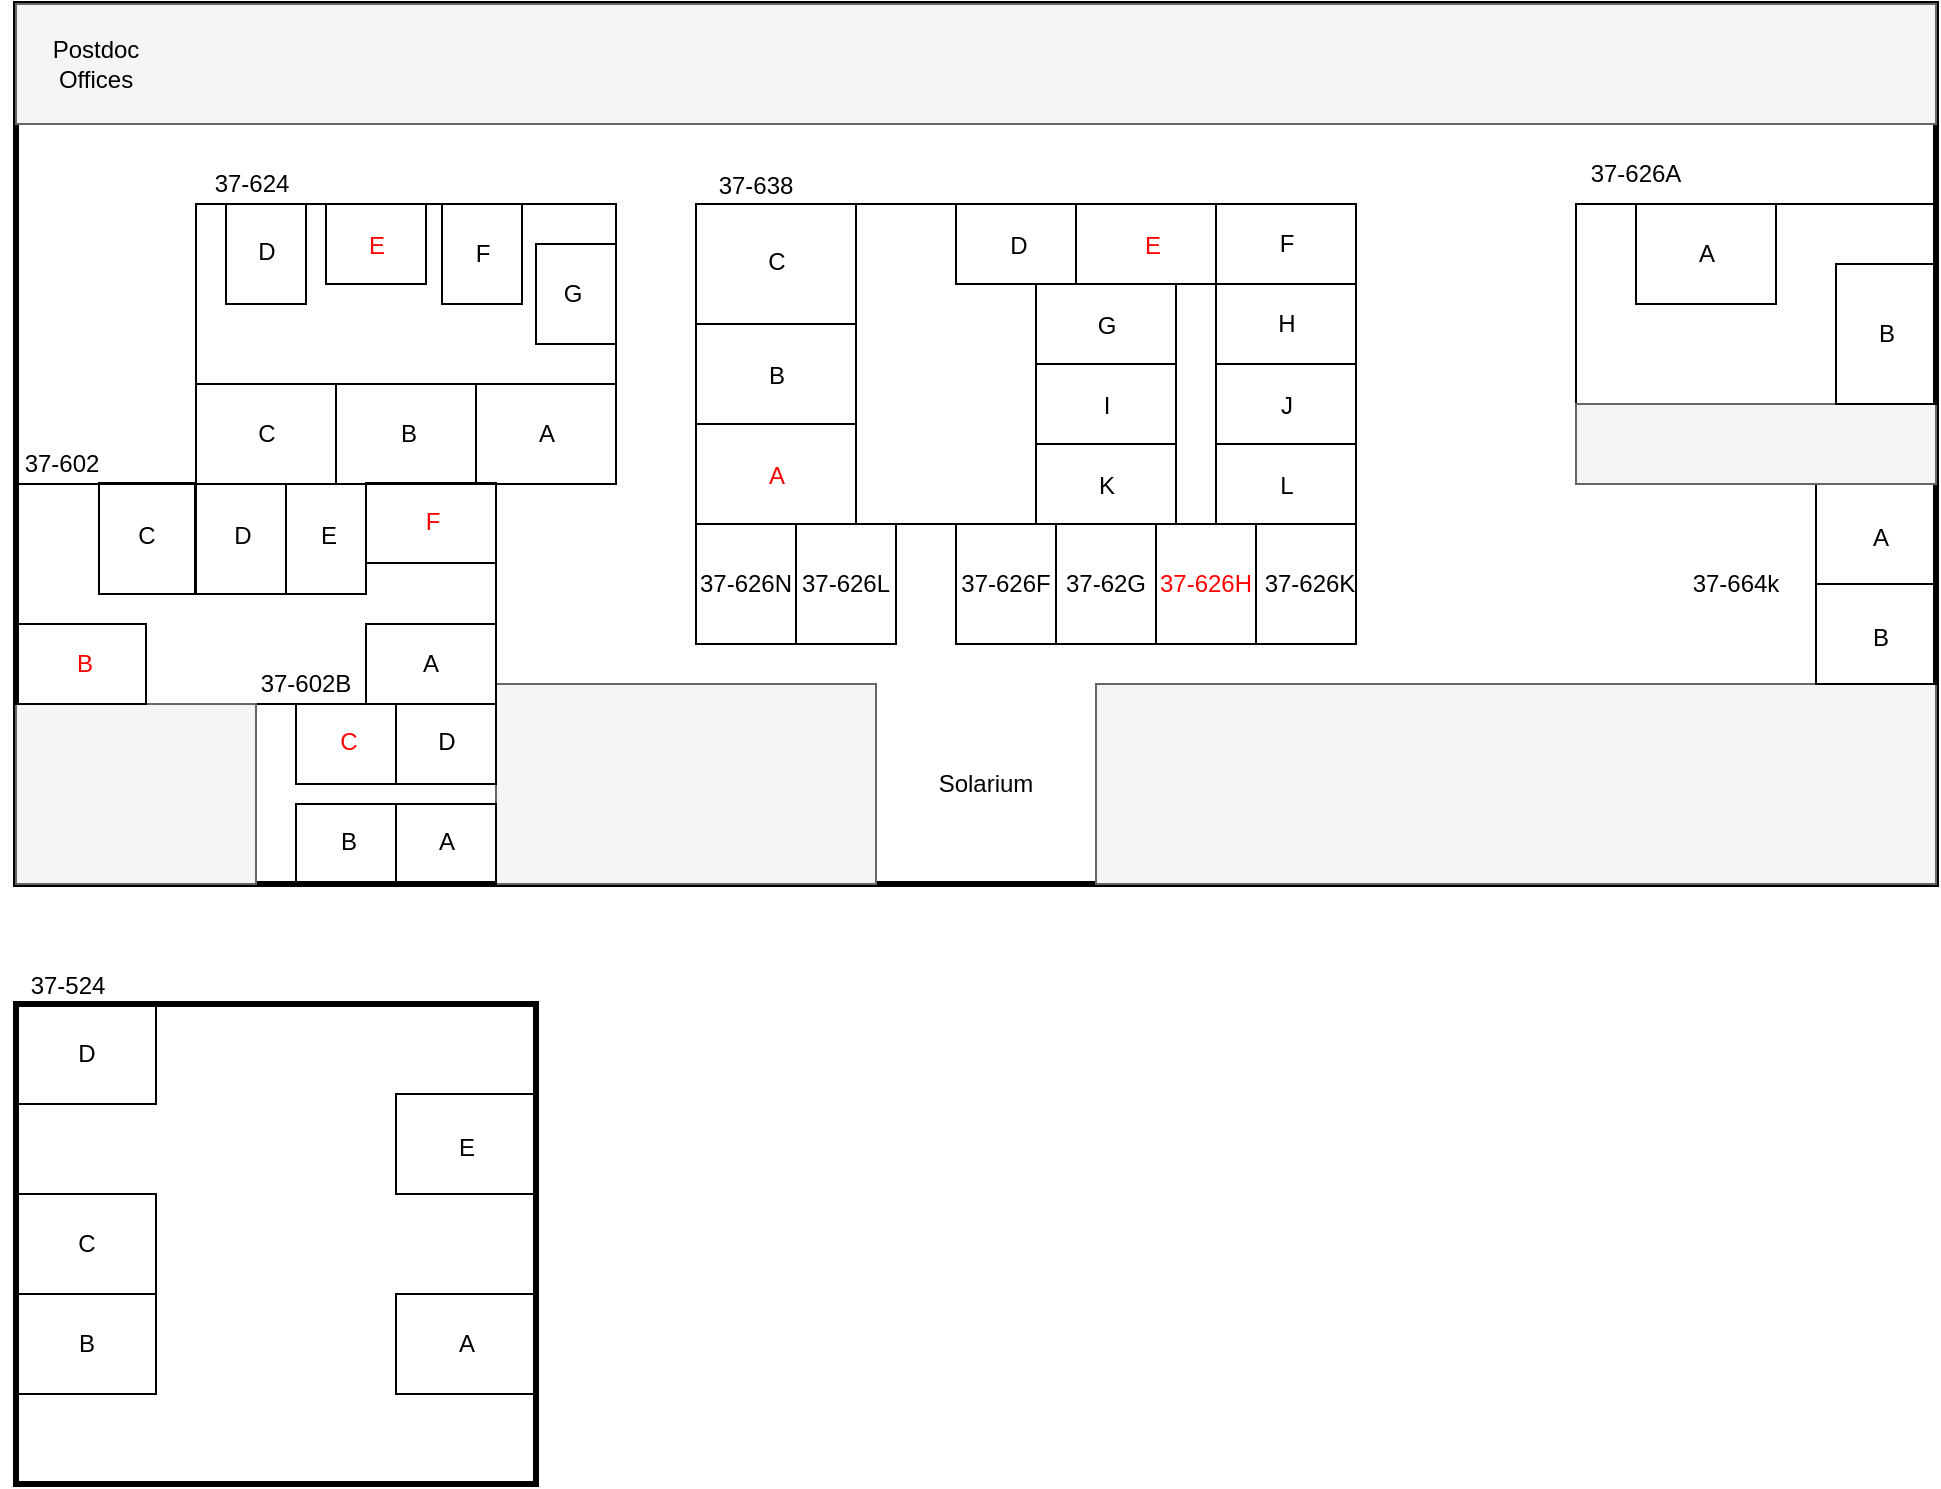 <mxfile version="24.0.1" type="github">
  <diagram name="Page-1" id="cr1Za1uVQgATXjZ6iJ6d">
    <mxGraphModel dx="1077" dy="583" grid="1" gridSize="10" guides="1" tooltips="1" connect="1" arrows="1" fold="1" page="1" pageScale="1" pageWidth="1100" pageHeight="850" math="0" shadow="0">
      <root>
        <mxCell id="0" />
        <mxCell id="1" parent="0" />
        <mxCell id="AhOhHvn87h0xQgYjtJXQ-2" value="" style="rounded=0;whiteSpace=wrap;html=1;fillColor=none;strokeWidth=3;" parent="1" vertex="1">
          <mxGeometry x="60" y="60" width="960" height="440" as="geometry" />
        </mxCell>
        <mxCell id="AhOhHvn87h0xQgYjtJXQ-3" value="" style="rounded=0;whiteSpace=wrap;html=1;strokeWidth=3;fillColor=none;" parent="1" vertex="1">
          <mxGeometry x="60" y="560" width="260" height="240" as="geometry" />
        </mxCell>
        <mxCell id="AhOhHvn87h0xQgYjtJXQ-5" value="" style="rounded=0;whiteSpace=wrap;html=1;fillColor=#f5f5f5;fontColor=#333333;strokeColor=#666666;shadow=0;glass=0;" parent="1" vertex="1">
          <mxGeometry x="60" y="60" width="960" height="60" as="geometry" />
        </mxCell>
        <mxCell id="AhOhHvn87h0xQgYjtJXQ-6" value="Postdoc Offices" style="text;html=1;strokeColor=none;fillColor=none;align=center;verticalAlign=middle;whiteSpace=wrap;rounded=0;" parent="1" vertex="1">
          <mxGeometry x="70" y="75" width="60" height="30" as="geometry" />
        </mxCell>
        <mxCell id="AhOhHvn87h0xQgYjtJXQ-7" value="" style="rounded=0;whiteSpace=wrap;html=1;fillColor=none;" parent="1" vertex="1">
          <mxGeometry x="150" y="160" width="210" height="140" as="geometry" />
        </mxCell>
        <mxCell id="AhOhHvn87h0xQgYjtJXQ-9" value="" style="rounded=0;whiteSpace=wrap;html=1;fillColor=none;" parent="1" vertex="1">
          <mxGeometry x="60" y="300" width="240" height="110" as="geometry" />
        </mxCell>
        <mxCell id="AhOhHvn87h0xQgYjtJXQ-11" value="" style="rounded=0;whiteSpace=wrap;html=1;fillColor=#f5f5f5;fontColor=#333333;strokeColor=#666666;" parent="1" vertex="1">
          <mxGeometry x="300" y="400" width="190" height="100" as="geometry" />
        </mxCell>
        <mxCell id="-M64CqVJRw943yaDAng4-1" value="" style="rounded=0;whiteSpace=wrap;html=1;fillColor=#f5f5f5;fontColor=#333333;strokeColor=#666666;" parent="1" vertex="1">
          <mxGeometry x="600" y="400" width="420" height="100" as="geometry" />
        </mxCell>
        <mxCell id="-M64CqVJRw943yaDAng4-2" value="" style="rounded=0;whiteSpace=wrap;html=1;fillColor=none;" parent="1" vertex="1">
          <mxGeometry x="400" y="160" width="330" height="160" as="geometry" />
        </mxCell>
        <mxCell id="-M64CqVJRw943yaDAng4-3" value="" style="rounded=0;whiteSpace=wrap;html=1;fillColor=none;" parent="1" vertex="1">
          <mxGeometry x="530" y="320" width="50" height="60" as="geometry" />
        </mxCell>
        <mxCell id="-M64CqVJRw943yaDAng4-4" value="" style="rounded=0;whiteSpace=wrap;html=1;fillColor=none;" parent="1" vertex="1">
          <mxGeometry x="400" y="320" width="50" height="60" as="geometry" />
        </mxCell>
        <mxCell id="-M64CqVJRw943yaDAng4-5" value="" style="rounded=0;whiteSpace=wrap;html=1;fillColor=none;" parent="1" vertex="1">
          <mxGeometry x="840" y="160" width="180" height="100" as="geometry" />
        </mxCell>
        <mxCell id="-M64CqVJRw943yaDAng4-6" value="" style="rounded=0;whiteSpace=wrap;html=1;fillColor=none;" parent="1" vertex="1">
          <mxGeometry x="400" y="270" width="80" height="50" as="geometry" />
        </mxCell>
        <mxCell id="-M64CqVJRw943yaDAng4-7" value="" style="rounded=0;whiteSpace=wrap;html=1;fillColor=none;" parent="1" vertex="1">
          <mxGeometry x="400" y="220" width="80" height="50" as="geometry" />
        </mxCell>
        <mxCell id="-M64CqVJRw943yaDAng4-8" value="" style="rounded=0;whiteSpace=wrap;html=1;fillColor=none;" parent="1" vertex="1">
          <mxGeometry x="400" y="160" width="80" height="60" as="geometry" />
        </mxCell>
        <mxCell id="-M64CqVJRw943yaDAng4-9" value="" style="rounded=0;whiteSpace=wrap;html=1;fillColor=none;" parent="1" vertex="1">
          <mxGeometry x="960" y="350" width="60" height="50" as="geometry" />
        </mxCell>
        <mxCell id="-M64CqVJRw943yaDAng4-10" value="" style="rounded=0;whiteSpace=wrap;html=1;fillColor=none;" parent="1" vertex="1">
          <mxGeometry x="960" y="300" width="60" height="50" as="geometry" />
        </mxCell>
        <mxCell id="-M64CqVJRw943yaDAng4-11" value="" style="rounded=0;whiteSpace=wrap;html=1;fillColor=none;" parent="1" vertex="1">
          <mxGeometry x="530" y="160" width="60" height="40" as="geometry" />
        </mxCell>
        <mxCell id="-M64CqVJRw943yaDAng4-12" value="" style="rounded=0;whiteSpace=wrap;html=1;fillColor=none;" parent="1" vertex="1">
          <mxGeometry x="590" y="160" width="70" height="40" as="geometry" />
        </mxCell>
        <mxCell id="-M64CqVJRw943yaDAng4-13" value="" style="rounded=0;whiteSpace=wrap;html=1;fillColor=none;" parent="1" vertex="1">
          <mxGeometry x="660" y="160" width="70" height="40" as="geometry" />
        </mxCell>
        <mxCell id="-M64CqVJRw943yaDAng4-14" value="" style="rounded=0;whiteSpace=wrap;html=1;fillColor=none;" parent="1" vertex="1">
          <mxGeometry x="660" y="200" width="70" height="40" as="geometry" />
        </mxCell>
        <mxCell id="-M64CqVJRw943yaDAng4-15" value="" style="rounded=0;whiteSpace=wrap;html=1;fillColor=none;" parent="1" vertex="1">
          <mxGeometry x="660" y="240" width="70" height="40" as="geometry" />
        </mxCell>
        <mxCell id="-M64CqVJRw943yaDAng4-16" value="" style="rounded=0;whiteSpace=wrap;html=1;fillColor=none;" parent="1" vertex="1">
          <mxGeometry x="660" y="280" width="70" height="40" as="geometry" />
        </mxCell>
        <mxCell id="-M64CqVJRw943yaDAng4-17" value="" style="rounded=0;whiteSpace=wrap;html=1;fillColor=none;" parent="1" vertex="1">
          <mxGeometry x="570" y="200" width="70" height="40" as="geometry" />
        </mxCell>
        <mxCell id="-M64CqVJRw943yaDAng4-18" value="" style="rounded=0;whiteSpace=wrap;html=1;fillColor=none;" parent="1" vertex="1">
          <mxGeometry x="570" y="240" width="70" height="40" as="geometry" />
        </mxCell>
        <mxCell id="-M64CqVJRw943yaDAng4-19" value="" style="rounded=0;whiteSpace=wrap;html=1;fillColor=none;" parent="1" vertex="1">
          <mxGeometry x="570" y="280" width="70" height="40" as="geometry" />
        </mxCell>
        <mxCell id="-M64CqVJRw943yaDAng4-20" value="" style="rounded=0;whiteSpace=wrap;html=1;fillColor=#f5f5f5;fontColor=#333333;strokeColor=#666666;" parent="1" vertex="1">
          <mxGeometry x="60" y="410" width="120" height="90" as="geometry" />
        </mxCell>
        <mxCell id="-M64CqVJRw943yaDAng4-21" value="" style="rounded=0;whiteSpace=wrap;html=1;fillColor=none;" parent="1" vertex="1">
          <mxGeometry x="150" y="250" width="70" height="50" as="geometry" />
        </mxCell>
        <mxCell id="-M64CqVJRw943yaDAng4-22" value="" style="rounded=0;whiteSpace=wrap;html=1;fillColor=none;" parent="1" vertex="1">
          <mxGeometry x="220" y="250" width="70" height="50" as="geometry" />
        </mxCell>
        <mxCell id="-M64CqVJRw943yaDAng4-23" value="" style="rounded=0;whiteSpace=wrap;html=1;fillColor=none;" parent="1" vertex="1">
          <mxGeometry x="290" y="250" width="70" height="50" as="geometry" />
        </mxCell>
        <mxCell id="-M64CqVJRw943yaDAng4-24" value="" style="rounded=0;whiteSpace=wrap;html=1;fillColor=none;" parent="1" vertex="1">
          <mxGeometry x="450" y="320" width="50" height="60" as="geometry" />
        </mxCell>
        <mxCell id="-M64CqVJRw943yaDAng4-25" value="" style="rounded=0;whiteSpace=wrap;html=1;fillColor=none;" parent="1" vertex="1">
          <mxGeometry x="580" y="320" width="50" height="60" as="geometry" />
        </mxCell>
        <mxCell id="-M64CqVJRw943yaDAng4-26" value="" style="rounded=0;whiteSpace=wrap;html=1;fillColor=none;" parent="1" vertex="1">
          <mxGeometry x="630" y="320" width="50" height="60" as="geometry" />
        </mxCell>
        <mxCell id="-M64CqVJRw943yaDAng4-27" value="" style="rounded=0;whiteSpace=wrap;html=1;fillColor=none;" parent="1" vertex="1">
          <mxGeometry x="680" y="320" width="50" height="60" as="geometry" />
        </mxCell>
        <mxCell id="-M64CqVJRw943yaDAng4-28" value="" style="rounded=0;whiteSpace=wrap;html=1;fillColor=#f5f5f5;fontColor=#333333;strokeColor=#666666;" parent="1" vertex="1">
          <mxGeometry x="840" y="260" width="180" height="40" as="geometry" />
        </mxCell>
        <mxCell id="-M64CqVJRw943yaDAng4-29" value="" style="rounded=0;whiteSpace=wrap;html=1;fillColor=none;" parent="1" vertex="1">
          <mxGeometry x="320" y="180" width="40" height="50" as="geometry" />
        </mxCell>
        <mxCell id="-M64CqVJRw943yaDAng4-30" value="" style="rounded=0;whiteSpace=wrap;html=1;fillColor=none;" parent="1" vertex="1">
          <mxGeometry x="273" y="160" width="40" height="50" as="geometry" />
        </mxCell>
        <mxCell id="-M64CqVJRw943yaDAng4-31" value="" style="rounded=0;whiteSpace=wrap;html=1;fillColor=none;rotation=90;" parent="1" vertex="1">
          <mxGeometry x="220" y="155" width="40" height="50" as="geometry" />
        </mxCell>
        <mxCell id="-M64CqVJRw943yaDAng4-32" value="" style="rounded=0;whiteSpace=wrap;html=1;fillColor=none;rotation=0;" parent="1" vertex="1">
          <mxGeometry x="165" y="160" width="40" height="50" as="geometry" />
        </mxCell>
        <mxCell id="-M64CqVJRw943yaDAng4-33" value="" style="rounded=0;whiteSpace=wrap;html=1;fillColor=none;rotation=90;" parent="1" vertex="1">
          <mxGeometry x="255" y="405" width="40" height="50" as="geometry" />
        </mxCell>
        <mxCell id="-M64CqVJRw943yaDAng4-34" value="" style="rounded=0;whiteSpace=wrap;html=1;fillColor=none;rotation=90;" parent="1" vertex="1">
          <mxGeometry x="205" y="405" width="40" height="50" as="geometry" />
        </mxCell>
        <mxCell id="-M64CqVJRw943yaDAng4-35" value="" style="rounded=0;whiteSpace=wrap;html=1;fillColor=none;rotation=90;" parent="1" vertex="1">
          <mxGeometry x="205" y="455" width="40" height="50" as="geometry" />
        </mxCell>
        <mxCell id="-M64CqVJRw943yaDAng4-36" value="" style="rounded=0;whiteSpace=wrap;html=1;fillColor=none;rotation=90;" parent="1" vertex="1">
          <mxGeometry x="255" y="455" width="40" height="50" as="geometry" />
        </mxCell>
        <mxCell id="-M64CqVJRw943yaDAng4-37" value="" style="rounded=0;whiteSpace=wrap;html=1;fillColor=none;rotation=90;" parent="1" vertex="1">
          <mxGeometry x="247.5" y="357.5" width="40" height="65" as="geometry" />
        </mxCell>
        <mxCell id="-M64CqVJRw943yaDAng4-38" value="" style="rounded=0;whiteSpace=wrap;html=1;fillColor=none;rotation=90;" parent="1" vertex="1">
          <mxGeometry x="247.5" y="287" width="40" height="65" as="geometry" />
        </mxCell>
        <mxCell id="-M64CqVJRw943yaDAng4-39" value="" style="rounded=0;whiteSpace=wrap;html=1;fillColor=none;rotation=-180;" parent="1" vertex="1">
          <mxGeometry x="195" y="300" width="40" height="55" as="geometry" />
        </mxCell>
        <mxCell id="-M64CqVJRw943yaDAng4-41" value="" style="rounded=0;whiteSpace=wrap;html=1;fillColor=none;rotation=90;" parent="1" vertex="1">
          <mxGeometry x="72.5" y="357.5" width="40" height="65" as="geometry" />
        </mxCell>
        <mxCell id="-M64CqVJRw943yaDAng4-42" value="" style="rounded=0;whiteSpace=wrap;html=1;fillColor=none;rotation=90;" parent="1" vertex="1">
          <mxGeometry x="97.75" y="303.25" width="55.5" height="48" as="geometry" />
        </mxCell>
        <mxCell id="-M64CqVJRw943yaDAng4-44" value="" style="rounded=0;whiteSpace=wrap;html=1;fillColor=none;rotation=-180;" parent="1" vertex="1">
          <mxGeometry x="150" y="300" width="45" height="55" as="geometry" />
        </mxCell>
        <mxCell id="-M64CqVJRw943yaDAng4-45" value="" style="rounded=0;whiteSpace=wrap;html=1;fillColor=none;" parent="1" vertex="1">
          <mxGeometry x="970" y="190" width="50" height="70" as="geometry" />
        </mxCell>
        <mxCell id="-M64CqVJRw943yaDAng4-46" value="" style="rounded=0;whiteSpace=wrap;html=1;fillColor=none;rotation=90;" parent="1" vertex="1">
          <mxGeometry x="880" y="150" width="50" height="70" as="geometry" />
        </mxCell>
        <mxCell id="-M64CqVJRw943yaDAng4-47" value="" style="rounded=0;whiteSpace=wrap;html=1;fillColor=none;" parent="1" vertex="1">
          <mxGeometry x="60" y="560" width="70" height="50" as="geometry" />
        </mxCell>
        <mxCell id="-M64CqVJRw943yaDAng4-48" value="" style="rounded=0;whiteSpace=wrap;html=1;fillColor=none;" parent="1" vertex="1">
          <mxGeometry x="60" y="655" width="70" height="50" as="geometry" />
        </mxCell>
        <mxCell id="-M64CqVJRw943yaDAng4-49" value="" style="rounded=0;whiteSpace=wrap;html=1;fillColor=none;" parent="1" vertex="1">
          <mxGeometry x="60" y="705" width="70" height="50" as="geometry" />
        </mxCell>
        <mxCell id="-M64CqVJRw943yaDAng4-50" value="" style="rounded=0;whiteSpace=wrap;html=1;fillColor=none;" parent="1" vertex="1">
          <mxGeometry x="250" y="705" width="70" height="50" as="geometry" />
        </mxCell>
        <mxCell id="-M64CqVJRw943yaDAng4-51" value="" style="rounded=0;whiteSpace=wrap;html=1;fillColor=none;" parent="1" vertex="1">
          <mxGeometry x="250" y="605" width="70" height="50" as="geometry" />
        </mxCell>
        <mxCell id="-M64CqVJRw943yaDAng4-55" value="37-624" style="text;html=1;strokeColor=none;fillColor=none;align=center;verticalAlign=middle;whiteSpace=wrap;rounded=0;" parent="1" vertex="1">
          <mxGeometry x="148" y="135" width="60" height="30" as="geometry" />
        </mxCell>
        <mxCell id="-M64CqVJRw943yaDAng4-56" value="37-638" style="text;html=1;strokeColor=none;fillColor=none;align=center;verticalAlign=middle;whiteSpace=wrap;rounded=0;" parent="1" vertex="1">
          <mxGeometry x="400" y="136" width="60" height="30" as="geometry" />
        </mxCell>
        <mxCell id="-M64CqVJRw943yaDAng4-57" value="Solarium" style="text;html=1;strokeColor=none;fillColor=none;align=center;verticalAlign=middle;whiteSpace=wrap;rounded=0;" parent="1" vertex="1">
          <mxGeometry x="515" y="435" width="60" height="30" as="geometry" />
        </mxCell>
        <mxCell id="-M64CqVJRw943yaDAng4-58" value="37-602" style="text;html=1;strokeColor=none;fillColor=none;align=center;verticalAlign=middle;whiteSpace=wrap;rounded=0;" parent="1" vertex="1">
          <mxGeometry x="52.5" y="275" width="60" height="30" as="geometry" />
        </mxCell>
        <mxCell id="-M64CqVJRw943yaDAng4-59" value="37-602B" style="text;html=1;strokeColor=none;fillColor=none;align=center;verticalAlign=middle;whiteSpace=wrap;rounded=0;" parent="1" vertex="1">
          <mxGeometry x="175" y="385" width="60" height="30" as="geometry" />
        </mxCell>
        <mxCell id="-M64CqVJRw943yaDAng4-60" value="37-626N" style="text;html=1;strokeColor=none;fillColor=none;align=center;verticalAlign=middle;whiteSpace=wrap;rounded=0;" parent="1" vertex="1">
          <mxGeometry x="395" y="335" width="60" height="30" as="geometry" />
        </mxCell>
        <mxCell id="-M64CqVJRw943yaDAng4-61" value="37-626L" style="text;html=1;strokeColor=none;fillColor=none;align=center;verticalAlign=middle;whiteSpace=wrap;rounded=0;" parent="1" vertex="1">
          <mxGeometry x="445" y="335" width="60" height="30" as="geometry" />
        </mxCell>
        <mxCell id="-M64CqVJRw943yaDAng4-62" value="37-626F" style="text;html=1;strokeColor=none;fillColor=none;align=center;verticalAlign=middle;whiteSpace=wrap;rounded=0;" parent="1" vertex="1">
          <mxGeometry x="525" y="335" width="60" height="30" as="geometry" />
        </mxCell>
        <mxCell id="-M64CqVJRw943yaDAng4-63" value="37-62G" style="text;html=1;strokeColor=none;fillColor=none;align=center;verticalAlign=middle;whiteSpace=wrap;rounded=0;" parent="1" vertex="1">
          <mxGeometry x="575" y="335" width="60" height="30" as="geometry" />
        </mxCell>
        <mxCell id="-M64CqVJRw943yaDAng4-64" value="&lt;font color=&quot;#ff0303&quot;&gt;37-626H&lt;/font&gt;" style="text;html=1;strokeColor=none;fillColor=none;align=center;verticalAlign=middle;whiteSpace=wrap;rounded=0;" parent="1" vertex="1">
          <mxGeometry x="625" y="335" width="60" height="30" as="geometry" />
        </mxCell>
        <mxCell id="-M64CqVJRw943yaDAng4-65" value="37-626K" style="text;html=1;strokeColor=none;fillColor=none;align=center;verticalAlign=middle;whiteSpace=wrap;rounded=0;" parent="1" vertex="1">
          <mxGeometry x="677" y="335" width="60" height="30" as="geometry" />
        </mxCell>
        <mxCell id="-M64CqVJRw943yaDAng4-67" value="37-664k" style="text;html=1;strokeColor=none;fillColor=none;align=center;verticalAlign=middle;whiteSpace=wrap;rounded=0;" parent="1" vertex="1">
          <mxGeometry x="890" y="335" width="60" height="30" as="geometry" />
        </mxCell>
        <mxCell id="-M64CqVJRw943yaDAng4-68" value="37-626A" style="text;html=1;strokeColor=none;fillColor=none;align=center;verticalAlign=middle;whiteSpace=wrap;rounded=0;" parent="1" vertex="1">
          <mxGeometry x="840" y="130" width="60" height="30" as="geometry" />
        </mxCell>
        <mxCell id="-M64CqVJRw943yaDAng4-69" value="37-524" style="text;html=1;strokeColor=none;fillColor=none;align=center;verticalAlign=middle;whiteSpace=wrap;rounded=0;" parent="1" vertex="1">
          <mxGeometry x="55.5" y="536" width="60" height="30" as="geometry" />
        </mxCell>
        <mxCell id="G25YqJeJ3StQM15O_co6-3" value="A" style="text;html=1;strokeColor=none;fillColor=none;align=center;verticalAlign=middle;whiteSpace=wrap;rounded=0;" vertex="1" parent="1">
          <mxGeometry x="316.5" y="260" width="17" height="30" as="geometry" />
        </mxCell>
        <mxCell id="G25YqJeJ3StQM15O_co6-4" value="B" style="text;html=1;strokeColor=none;fillColor=none;align=center;verticalAlign=middle;whiteSpace=wrap;rounded=0;" vertex="1" parent="1">
          <mxGeometry x="247.5" y="260" width="17" height="30" as="geometry" />
        </mxCell>
        <mxCell id="G25YqJeJ3StQM15O_co6-5" value="C" style="text;html=1;strokeColor=none;fillColor=none;align=center;verticalAlign=middle;whiteSpace=wrap;rounded=0;" vertex="1" parent="1">
          <mxGeometry x="176.5" y="260" width="17" height="30" as="geometry" />
        </mxCell>
        <mxCell id="G25YqJeJ3StQM15O_co6-6" value="D" style="text;html=1;strokeColor=none;fillColor=none;align=center;verticalAlign=middle;whiteSpace=wrap;rounded=0;" vertex="1" parent="1">
          <mxGeometry x="176.5" y="169" width="17" height="30" as="geometry" />
        </mxCell>
        <mxCell id="G25YqJeJ3StQM15O_co6-7" value="&lt;font color=&quot;#ff0303&quot;&gt;E&lt;/font&gt;" style="text;html=1;strokeColor=none;fillColor=none;align=center;verticalAlign=middle;whiteSpace=wrap;rounded=0;" vertex="1" parent="1">
          <mxGeometry x="231.5" y="166" width="17" height="30" as="geometry" />
        </mxCell>
        <mxCell id="G25YqJeJ3StQM15O_co6-8" value="F" style="text;html=1;strokeColor=none;fillColor=none;align=center;verticalAlign=middle;whiteSpace=wrap;rounded=0;" vertex="1" parent="1">
          <mxGeometry x="284.5" y="170" width="17" height="30" as="geometry" />
        </mxCell>
        <mxCell id="G25YqJeJ3StQM15O_co6-9" value="G" style="text;html=1;strokeColor=none;fillColor=none;align=center;verticalAlign=middle;whiteSpace=wrap;rounded=0;" vertex="1" parent="1">
          <mxGeometry x="330" y="190" width="17" height="30" as="geometry" />
        </mxCell>
        <mxCell id="G25YqJeJ3StQM15O_co6-10" value="A" style="text;html=1;strokeColor=none;fillColor=none;align=center;verticalAlign=middle;whiteSpace=wrap;rounded=0;" vertex="1" parent="1">
          <mxGeometry x="259" y="375" width="17" height="30" as="geometry" />
        </mxCell>
        <mxCell id="G25YqJeJ3StQM15O_co6-11" value="&lt;font color=&quot;#ff0303&quot;&gt;B&lt;/font&gt;" style="text;html=1;strokeColor=none;fillColor=none;align=center;verticalAlign=middle;whiteSpace=wrap;rounded=0;" vertex="1" parent="1">
          <mxGeometry x="86" y="375" width="17" height="30" as="geometry" />
        </mxCell>
        <mxCell id="G25YqJeJ3StQM15O_co6-13" value="C" style="text;html=1;strokeColor=none;fillColor=none;align=center;verticalAlign=middle;whiteSpace=wrap;rounded=0;" vertex="1" parent="1">
          <mxGeometry x="117" y="311" width="17" height="30" as="geometry" />
        </mxCell>
        <mxCell id="G25YqJeJ3StQM15O_co6-14" value="D" style="text;html=1;strokeColor=none;fillColor=none;align=center;verticalAlign=middle;whiteSpace=wrap;rounded=0;" vertex="1" parent="1">
          <mxGeometry x="165" y="311" width="17" height="30" as="geometry" />
        </mxCell>
        <mxCell id="G25YqJeJ3StQM15O_co6-15" value="E" style="text;html=1;strokeColor=none;fillColor=none;align=center;verticalAlign=middle;whiteSpace=wrap;rounded=0;" vertex="1" parent="1">
          <mxGeometry x="208" y="311" width="17" height="30" as="geometry" />
        </mxCell>
        <mxCell id="G25YqJeJ3StQM15O_co6-16" value="&lt;font color=&quot;#ff0303&quot;&gt;F&lt;/font&gt;" style="text;html=1;strokeColor=none;fillColor=none;align=center;verticalAlign=middle;whiteSpace=wrap;rounded=0;" vertex="1" parent="1">
          <mxGeometry x="260" y="304" width="17" height="30" as="geometry" />
        </mxCell>
        <mxCell id="G25YqJeJ3StQM15O_co6-17" value="D" style="text;html=1;strokeColor=none;fillColor=none;align=center;verticalAlign=middle;whiteSpace=wrap;rounded=0;" vertex="1" parent="1">
          <mxGeometry x="267" y="414" width="17" height="30" as="geometry" />
        </mxCell>
        <mxCell id="G25YqJeJ3StQM15O_co6-18" value="A" style="text;html=1;strokeColor=none;fillColor=none;align=center;verticalAlign=middle;whiteSpace=wrap;rounded=0;" vertex="1" parent="1">
          <mxGeometry x="267" y="464" width="17" height="30" as="geometry" />
        </mxCell>
        <mxCell id="G25YqJeJ3StQM15O_co6-19" value="B" style="text;html=1;strokeColor=none;fillColor=none;align=center;verticalAlign=middle;whiteSpace=wrap;rounded=0;" vertex="1" parent="1">
          <mxGeometry x="218" y="464" width="17" height="30" as="geometry" />
        </mxCell>
        <mxCell id="G25YqJeJ3StQM15O_co6-20" value="&lt;font color=&quot;#ff0303&quot;&gt;C&lt;/font&gt;" style="text;html=1;strokeColor=none;fillColor=none;align=center;verticalAlign=middle;whiteSpace=wrap;rounded=0;" vertex="1" parent="1">
          <mxGeometry x="218" y="414" width="17" height="30" as="geometry" />
        </mxCell>
        <mxCell id="G25YqJeJ3StQM15O_co6-21" value="&lt;font color=&quot;#ff0303&quot;&gt;E&lt;/font&gt;" style="text;html=1;strokeColor=none;fillColor=none;align=center;verticalAlign=middle;whiteSpace=wrap;rounded=0;" vertex="1" parent="1">
          <mxGeometry x="620" y="166" width="17" height="30" as="geometry" />
        </mxCell>
        <mxCell id="G25YqJeJ3StQM15O_co6-22" value="C" style="text;html=1;strokeColor=none;fillColor=none;align=center;verticalAlign=middle;whiteSpace=wrap;rounded=0;" vertex="1" parent="1">
          <mxGeometry x="431.5" y="174" width="17" height="30" as="geometry" />
        </mxCell>
        <mxCell id="G25YqJeJ3StQM15O_co6-23" value="D" style="text;html=1;strokeColor=none;fillColor=none;align=center;verticalAlign=middle;whiteSpace=wrap;rounded=0;" vertex="1" parent="1">
          <mxGeometry x="553" y="166" width="17" height="30" as="geometry" />
        </mxCell>
        <mxCell id="G25YqJeJ3StQM15O_co6-24" value="F" style="text;html=1;strokeColor=none;fillColor=none;align=center;verticalAlign=middle;whiteSpace=wrap;rounded=0;" vertex="1" parent="1">
          <mxGeometry x="686.5" y="165" width="17" height="30" as="geometry" />
        </mxCell>
        <mxCell id="G25YqJeJ3StQM15O_co6-25" value="H" style="text;html=1;strokeColor=none;fillColor=none;align=center;verticalAlign=middle;whiteSpace=wrap;rounded=0;" vertex="1" parent="1">
          <mxGeometry x="686.5" y="205" width="17" height="30" as="geometry" />
        </mxCell>
        <mxCell id="G25YqJeJ3StQM15O_co6-26" value="J" style="text;html=1;strokeColor=none;fillColor=none;align=center;verticalAlign=middle;whiteSpace=wrap;rounded=0;" vertex="1" parent="1">
          <mxGeometry x="686.5" y="245" width="17" height="31" as="geometry" />
        </mxCell>
        <mxCell id="G25YqJeJ3StQM15O_co6-27" value="L" style="text;html=1;strokeColor=none;fillColor=none;align=center;verticalAlign=middle;whiteSpace=wrap;rounded=0;" vertex="1" parent="1">
          <mxGeometry x="686.5" y="285" width="17" height="31" as="geometry" />
        </mxCell>
        <mxCell id="G25YqJeJ3StQM15O_co6-28" value="K" style="text;html=1;strokeColor=none;fillColor=none;align=center;verticalAlign=middle;whiteSpace=wrap;rounded=0;" vertex="1" parent="1">
          <mxGeometry x="596.5" y="285" width="17" height="31" as="geometry" />
        </mxCell>
        <mxCell id="G25YqJeJ3StQM15O_co6-29" value="I" style="text;html=1;strokeColor=none;fillColor=none;align=center;verticalAlign=middle;whiteSpace=wrap;rounded=0;" vertex="1" parent="1">
          <mxGeometry x="596.5" y="245" width="17" height="31" as="geometry" />
        </mxCell>
        <mxCell id="G25YqJeJ3StQM15O_co6-30" value="G" style="text;html=1;strokeColor=none;fillColor=none;align=center;verticalAlign=middle;whiteSpace=wrap;rounded=0;" vertex="1" parent="1">
          <mxGeometry x="596.5" y="205" width="17" height="31" as="geometry" />
        </mxCell>
        <mxCell id="G25YqJeJ3StQM15O_co6-31" value="B" style="text;html=1;strokeColor=none;fillColor=none;align=center;verticalAlign=middle;whiteSpace=wrap;rounded=0;" vertex="1" parent="1">
          <mxGeometry x="431.5" y="230" width="17" height="31" as="geometry" />
        </mxCell>
        <mxCell id="G25YqJeJ3StQM15O_co6-32" value="&lt;font color=&quot;#ff0303&quot;&gt;A&lt;/font&gt;" style="text;html=1;strokeColor=none;fillColor=none;align=center;verticalAlign=middle;whiteSpace=wrap;rounded=0;" vertex="1" parent="1">
          <mxGeometry x="431.5" y="280" width="17" height="31" as="geometry" />
        </mxCell>
        <mxCell id="G25YqJeJ3StQM15O_co6-35" value="A" style="text;html=1;strokeColor=none;fillColor=none;align=center;verticalAlign=middle;whiteSpace=wrap;rounded=0;" vertex="1" parent="1">
          <mxGeometry x="896.5" y="170" width="17" height="30" as="geometry" />
        </mxCell>
        <mxCell id="G25YqJeJ3StQM15O_co6-36" value="B" style="text;html=1;strokeColor=none;fillColor=none;align=center;verticalAlign=middle;whiteSpace=wrap;rounded=0;" vertex="1" parent="1">
          <mxGeometry x="986.5" y="210" width="17" height="30" as="geometry" />
        </mxCell>
        <mxCell id="G25YqJeJ3StQM15O_co6-37" value="A" style="text;html=1;strokeColor=none;fillColor=none;align=center;verticalAlign=middle;whiteSpace=wrap;rounded=0;" vertex="1" parent="1">
          <mxGeometry x="983.5" y="312" width="17" height="30" as="geometry" />
        </mxCell>
        <mxCell id="G25YqJeJ3StQM15O_co6-38" value="B" style="text;html=1;strokeColor=none;fillColor=none;align=center;verticalAlign=middle;whiteSpace=wrap;rounded=0;" vertex="1" parent="1">
          <mxGeometry x="983.5" y="362" width="17" height="30" as="geometry" />
        </mxCell>
        <mxCell id="G25YqJeJ3StQM15O_co6-39" value="A" style="text;html=1;strokeColor=none;fillColor=none;align=center;verticalAlign=middle;whiteSpace=wrap;rounded=0;" vertex="1" parent="1">
          <mxGeometry x="277" y="715" width="17" height="30" as="geometry" />
        </mxCell>
        <mxCell id="G25YqJeJ3StQM15O_co6-40" value="B" style="text;html=1;strokeColor=none;fillColor=none;align=center;verticalAlign=middle;whiteSpace=wrap;rounded=0;" vertex="1" parent="1">
          <mxGeometry x="86.5" y="715" width="17" height="30" as="geometry" />
        </mxCell>
        <mxCell id="G25YqJeJ3StQM15O_co6-41" value="C" style="text;html=1;strokeColor=none;fillColor=none;align=center;verticalAlign=middle;whiteSpace=wrap;rounded=0;" vertex="1" parent="1">
          <mxGeometry x="86.5" y="665" width="17" height="30" as="geometry" />
        </mxCell>
        <mxCell id="G25YqJeJ3StQM15O_co6-42" value="D" style="text;html=1;strokeColor=none;fillColor=none;align=center;verticalAlign=middle;whiteSpace=wrap;rounded=0;" vertex="1" parent="1">
          <mxGeometry x="86.5" y="570" width="17" height="30" as="geometry" />
        </mxCell>
        <mxCell id="G25YqJeJ3StQM15O_co6-43" value="E" style="text;html=1;strokeColor=none;fillColor=none;align=center;verticalAlign=middle;whiteSpace=wrap;rounded=0;" vertex="1" parent="1">
          <mxGeometry x="276.5" y="617" width="17" height="30" as="geometry" />
        </mxCell>
      </root>
    </mxGraphModel>
  </diagram>
</mxfile>
